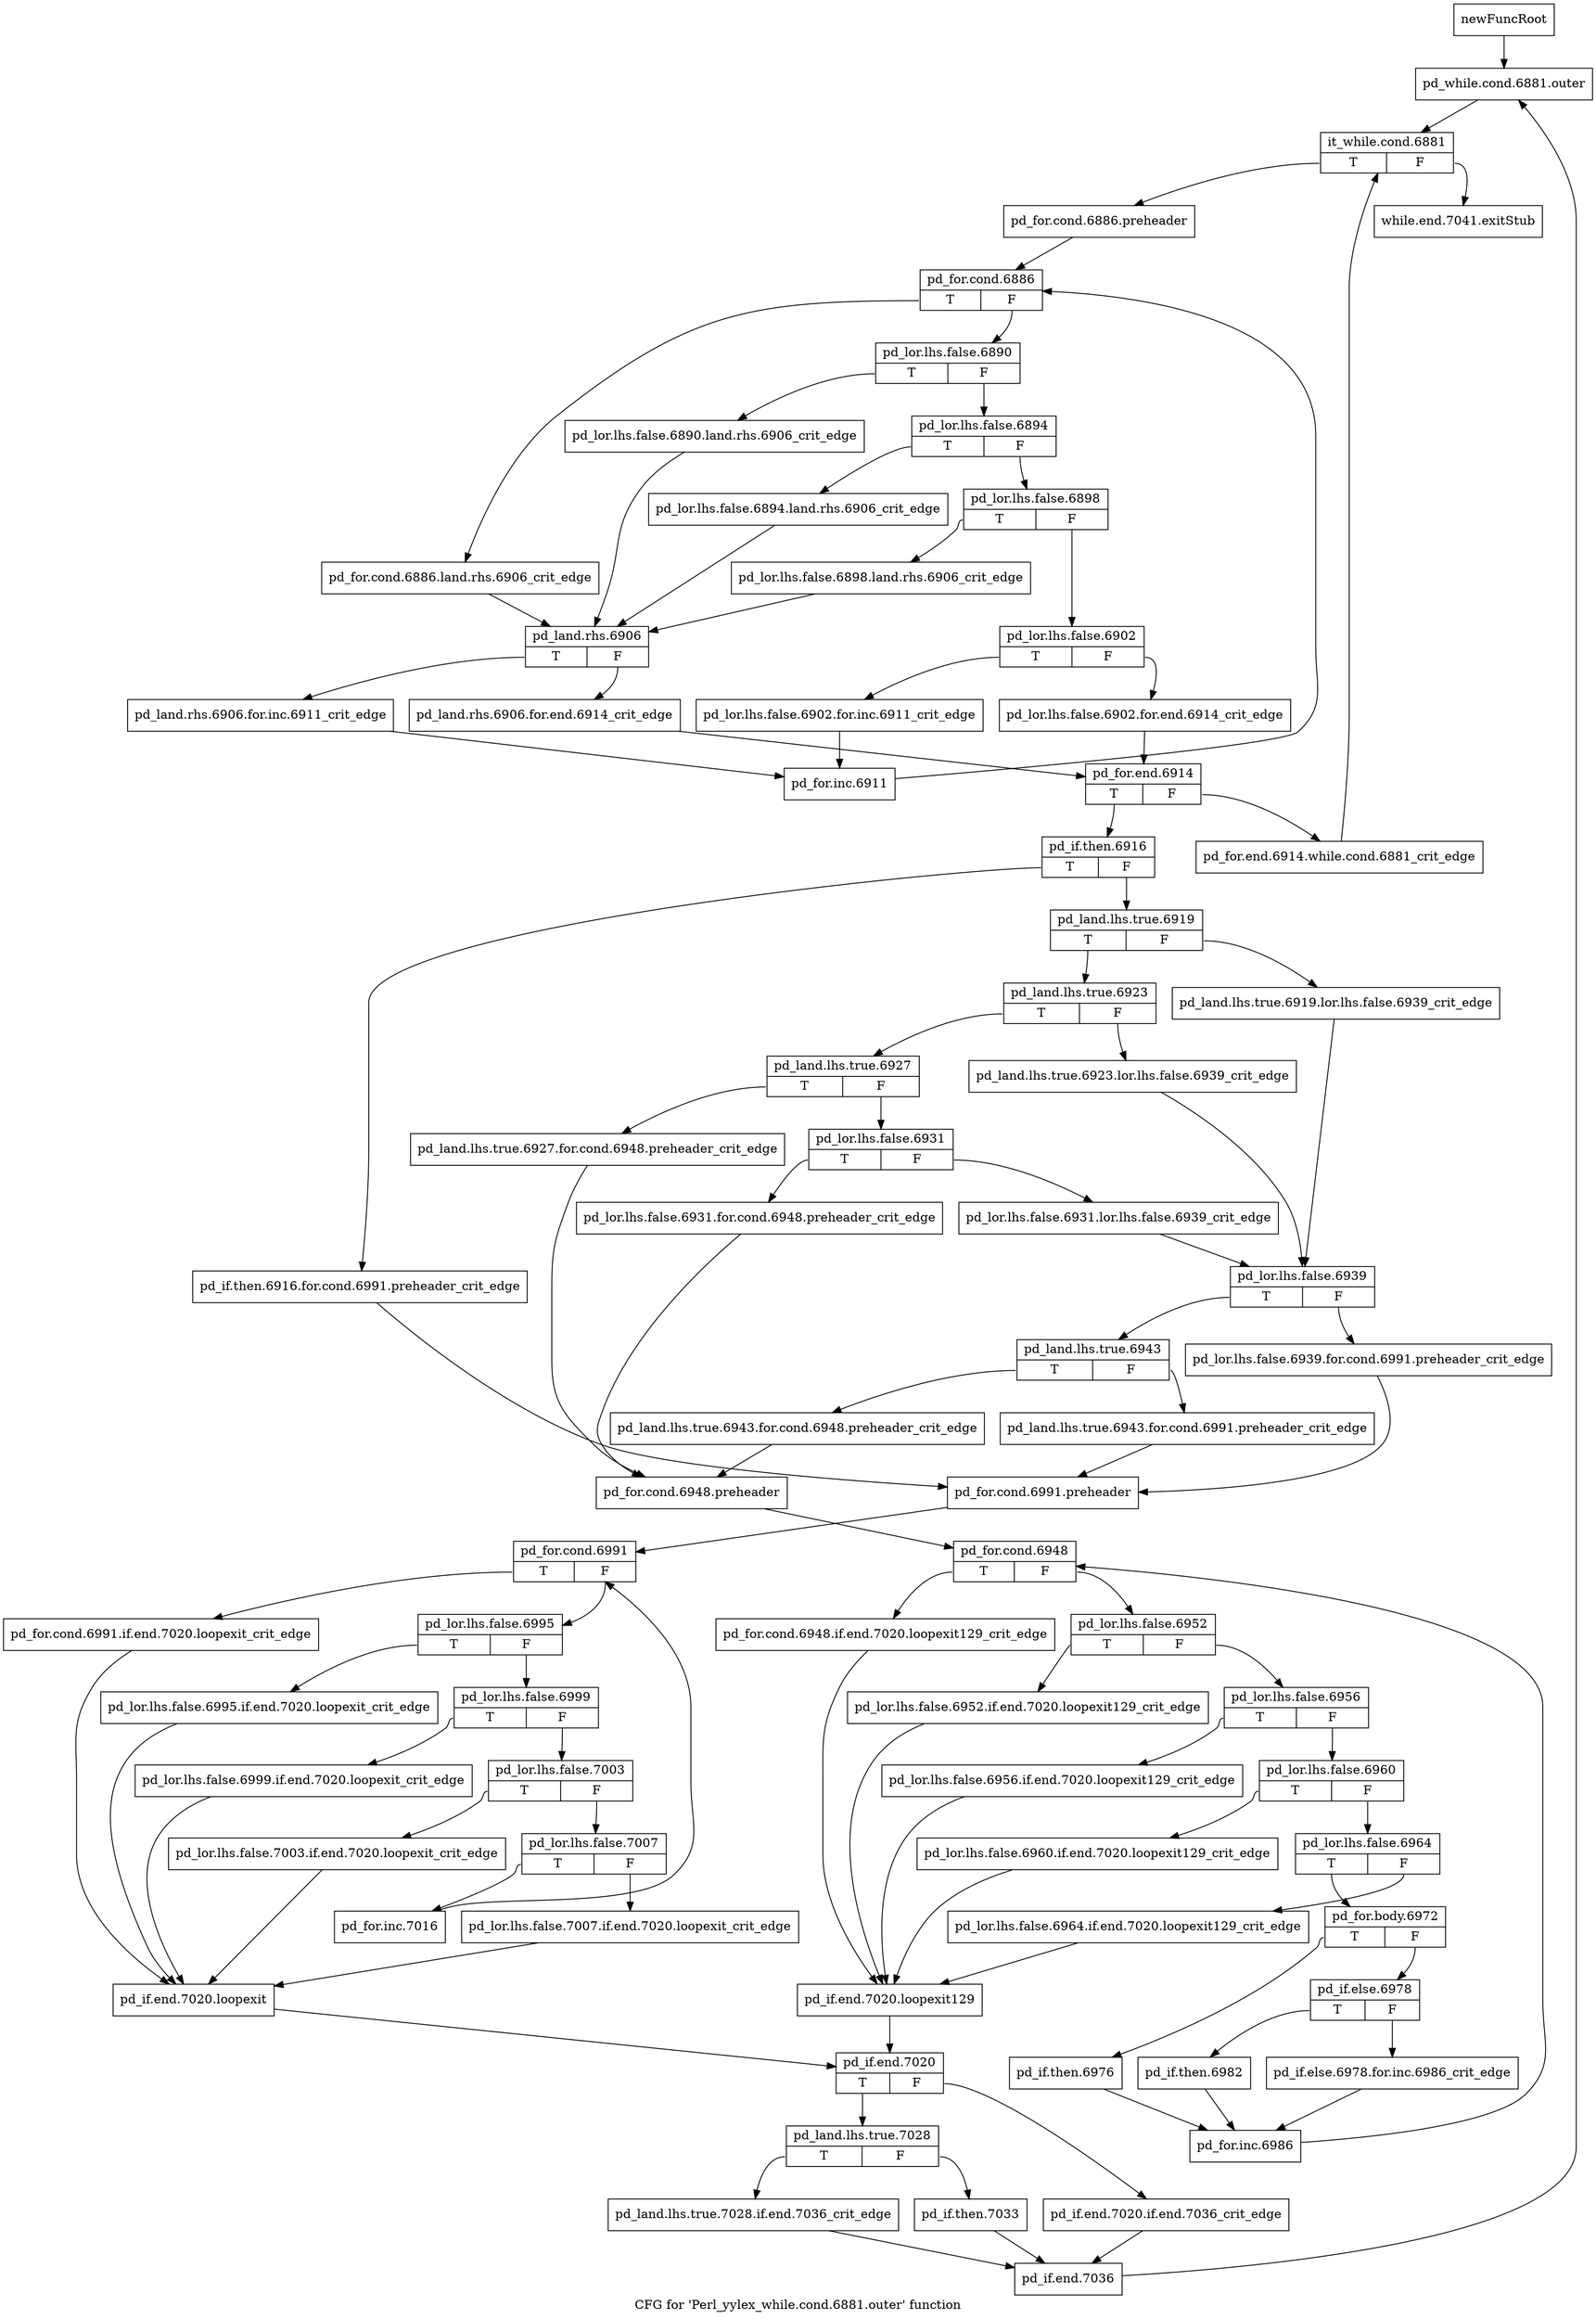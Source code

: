 digraph "CFG for 'Perl_yylex_while.cond.6881.outer' function" {
	label="CFG for 'Perl_yylex_while.cond.6881.outer' function";

	Node0x554c720 [shape=record,label="{newFuncRoot}"];
	Node0x554c720 -> Node0x55513c0;
	Node0x5551370 [shape=record,label="{while.end.7041.exitStub}"];
	Node0x55513c0 [shape=record,label="{pd_while.cond.6881.outer}"];
	Node0x55513c0 -> Node0x5551410;
	Node0x5551410 [shape=record,label="{it_while.cond.6881|{<s0>T|<s1>F}}"];
	Node0x5551410:s0 -> Node0x5551460;
	Node0x5551410:s1 -> Node0x5551370;
	Node0x5551460 [shape=record,label="{pd_for.cond.6886.preheader}"];
	Node0x5551460 -> Node0x55514b0;
	Node0x55514b0 [shape=record,label="{pd_for.cond.6886|{<s0>T|<s1>F}}"];
	Node0x55514b0:s0 -> Node0x55517d0;
	Node0x55514b0:s1 -> Node0x5551500;
	Node0x5551500 [shape=record,label="{pd_lor.lhs.false.6890|{<s0>T|<s1>F}}"];
	Node0x5551500:s0 -> Node0x5551780;
	Node0x5551500:s1 -> Node0x5551550;
	Node0x5551550 [shape=record,label="{pd_lor.lhs.false.6894|{<s0>T|<s1>F}}"];
	Node0x5551550:s0 -> Node0x5551730;
	Node0x5551550:s1 -> Node0x55515a0;
	Node0x55515a0 [shape=record,label="{pd_lor.lhs.false.6898|{<s0>T|<s1>F}}"];
	Node0x55515a0:s0 -> Node0x55516e0;
	Node0x55515a0:s1 -> Node0x55515f0;
	Node0x55515f0 [shape=record,label="{pd_lor.lhs.false.6902|{<s0>T|<s1>F}}"];
	Node0x55515f0:s0 -> Node0x5551690;
	Node0x55515f0:s1 -> Node0x5551640;
	Node0x5551640 [shape=record,label="{pd_lor.lhs.false.6902.for.end.6914_crit_edge}"];
	Node0x5551640 -> Node0x55518c0;
	Node0x5551690 [shape=record,label="{pd_lor.lhs.false.6902.for.inc.6911_crit_edge}"];
	Node0x5551690 -> Node0x5552a40;
	Node0x55516e0 [shape=record,label="{pd_lor.lhs.false.6898.land.rhs.6906_crit_edge}"];
	Node0x55516e0 -> Node0x5551820;
	Node0x5551730 [shape=record,label="{pd_lor.lhs.false.6894.land.rhs.6906_crit_edge}"];
	Node0x5551730 -> Node0x5551820;
	Node0x5551780 [shape=record,label="{pd_lor.lhs.false.6890.land.rhs.6906_crit_edge}"];
	Node0x5551780 -> Node0x5551820;
	Node0x55517d0 [shape=record,label="{pd_for.cond.6886.land.rhs.6906_crit_edge}"];
	Node0x55517d0 -> Node0x5551820;
	Node0x5551820 [shape=record,label="{pd_land.rhs.6906|{<s0>T|<s1>F}}"];
	Node0x5551820:s0 -> Node0x55529f0;
	Node0x5551820:s1 -> Node0x5551870;
	Node0x5551870 [shape=record,label="{pd_land.rhs.6906.for.end.6914_crit_edge}"];
	Node0x5551870 -> Node0x55518c0;
	Node0x55518c0 [shape=record,label="{pd_for.end.6914|{<s0>T|<s1>F}}"];
	Node0x55518c0:s0 -> Node0x5551960;
	Node0x55518c0:s1 -> Node0x5551910;
	Node0x5551910 [shape=record,label="{pd_for.end.6914.while.cond.6881_crit_edge}"];
	Node0x5551910 -> Node0x5551410;
	Node0x5551960 [shape=record,label="{pd_if.then.6916|{<s0>T|<s1>F}}"];
	Node0x5551960:s0 -> Node0x55523b0;
	Node0x5551960:s1 -> Node0x55519b0;
	Node0x55519b0 [shape=record,label="{pd_land.lhs.true.6919|{<s0>T|<s1>F}}"];
	Node0x55519b0:s0 -> Node0x5551a50;
	Node0x55519b0:s1 -> Node0x5551a00;
	Node0x5551a00 [shape=record,label="{pd_land.lhs.true.6919.lor.lhs.false.6939_crit_edge}"];
	Node0x5551a00 -> Node0x5551be0;
	Node0x5551a50 [shape=record,label="{pd_land.lhs.true.6923|{<s0>T|<s1>F}}"];
	Node0x5551a50:s0 -> Node0x5551af0;
	Node0x5551a50:s1 -> Node0x5551aa0;
	Node0x5551aa0 [shape=record,label="{pd_land.lhs.true.6923.lor.lhs.false.6939_crit_edge}"];
	Node0x5551aa0 -> Node0x5551be0;
	Node0x5551af0 [shape=record,label="{pd_land.lhs.true.6927|{<s0>T|<s1>F}}"];
	Node0x5551af0:s0 -> Node0x5551dc0;
	Node0x5551af0:s1 -> Node0x5551b40;
	Node0x5551b40 [shape=record,label="{pd_lor.lhs.false.6931|{<s0>T|<s1>F}}"];
	Node0x5551b40:s0 -> Node0x5551d70;
	Node0x5551b40:s1 -> Node0x5551b90;
	Node0x5551b90 [shape=record,label="{pd_lor.lhs.false.6931.lor.lhs.false.6939_crit_edge}"];
	Node0x5551b90 -> Node0x5551be0;
	Node0x5551be0 [shape=record,label="{pd_lor.lhs.false.6939|{<s0>T|<s1>F}}"];
	Node0x5551be0:s0 -> Node0x5551c80;
	Node0x5551be0:s1 -> Node0x5551c30;
	Node0x5551c30 [shape=record,label="{pd_lor.lhs.false.6939.for.cond.6991.preheader_crit_edge}"];
	Node0x5551c30 -> Node0x5552400;
	Node0x5551c80 [shape=record,label="{pd_land.lhs.true.6943|{<s0>T|<s1>F}}"];
	Node0x5551c80:s0 -> Node0x5551d20;
	Node0x5551c80:s1 -> Node0x5551cd0;
	Node0x5551cd0 [shape=record,label="{pd_land.lhs.true.6943.for.cond.6991.preheader_crit_edge}"];
	Node0x5551cd0 -> Node0x5552400;
	Node0x5551d20 [shape=record,label="{pd_land.lhs.true.6943.for.cond.6948.preheader_crit_edge}"];
	Node0x5551d20 -> Node0x5551e10;
	Node0x5551d70 [shape=record,label="{pd_lor.lhs.false.6931.for.cond.6948.preheader_crit_edge}"];
	Node0x5551d70 -> Node0x5551e10;
	Node0x5551dc0 [shape=record,label="{pd_land.lhs.true.6927.for.cond.6948.preheader_crit_edge}"];
	Node0x5551dc0 -> Node0x5551e10;
	Node0x5551e10 [shape=record,label="{pd_for.cond.6948.preheader}"];
	Node0x5551e10 -> Node0x5551e60;
	Node0x5551e60 [shape=record,label="{pd_for.cond.6948|{<s0>T|<s1>F}}"];
	Node0x5551e60:s0 -> Node0x5552310;
	Node0x5551e60:s1 -> Node0x5551eb0;
	Node0x5551eb0 [shape=record,label="{pd_lor.lhs.false.6952|{<s0>T|<s1>F}}"];
	Node0x5551eb0:s0 -> Node0x55522c0;
	Node0x5551eb0:s1 -> Node0x5551f00;
	Node0x5551f00 [shape=record,label="{pd_lor.lhs.false.6956|{<s0>T|<s1>F}}"];
	Node0x5551f00:s0 -> Node0x5552270;
	Node0x5551f00:s1 -> Node0x5551f50;
	Node0x5551f50 [shape=record,label="{pd_lor.lhs.false.6960|{<s0>T|<s1>F}}"];
	Node0x5551f50:s0 -> Node0x5552220;
	Node0x5551f50:s1 -> Node0x5551fa0;
	Node0x5551fa0 [shape=record,label="{pd_lor.lhs.false.6964|{<s0>T|<s1>F}}"];
	Node0x5551fa0:s0 -> Node0x5552040;
	Node0x5551fa0:s1 -> Node0x5551ff0;
	Node0x5551ff0 [shape=record,label="{pd_lor.lhs.false.6964.if.end.7020.loopexit129_crit_edge}"];
	Node0x5551ff0 -> Node0x5552360;
	Node0x5552040 [shape=record,label="{pd_for.body.6972|{<s0>T|<s1>F}}"];
	Node0x5552040:s0 -> Node0x5552180;
	Node0x5552040:s1 -> Node0x5552090;
	Node0x5552090 [shape=record,label="{pd_if.else.6978|{<s0>T|<s1>F}}"];
	Node0x5552090:s0 -> Node0x5552130;
	Node0x5552090:s1 -> Node0x55520e0;
	Node0x55520e0 [shape=record,label="{pd_if.else.6978.for.inc.6986_crit_edge}"];
	Node0x55520e0 -> Node0x55521d0;
	Node0x5552130 [shape=record,label="{pd_if.then.6982}"];
	Node0x5552130 -> Node0x55521d0;
	Node0x5552180 [shape=record,label="{pd_if.then.6976}"];
	Node0x5552180 -> Node0x55521d0;
	Node0x55521d0 [shape=record,label="{pd_for.inc.6986}"];
	Node0x55521d0 -> Node0x5551e60;
	Node0x5552220 [shape=record,label="{pd_lor.lhs.false.6960.if.end.7020.loopexit129_crit_edge}"];
	Node0x5552220 -> Node0x5552360;
	Node0x5552270 [shape=record,label="{pd_lor.lhs.false.6956.if.end.7020.loopexit129_crit_edge}"];
	Node0x5552270 -> Node0x5552360;
	Node0x55522c0 [shape=record,label="{pd_lor.lhs.false.6952.if.end.7020.loopexit129_crit_edge}"];
	Node0x55522c0 -> Node0x5552360;
	Node0x5552310 [shape=record,label="{pd_for.cond.6948.if.end.7020.loopexit129_crit_edge}"];
	Node0x5552310 -> Node0x5552360;
	Node0x5552360 [shape=record,label="{pd_if.end.7020.loopexit129}"];
	Node0x5552360 -> Node0x5552810;
	Node0x55523b0 [shape=record,label="{pd_if.then.6916.for.cond.6991.preheader_crit_edge}"];
	Node0x55523b0 -> Node0x5552400;
	Node0x5552400 [shape=record,label="{pd_for.cond.6991.preheader}"];
	Node0x5552400 -> Node0x5552450;
	Node0x5552450 [shape=record,label="{pd_for.cond.6991|{<s0>T|<s1>F}}"];
	Node0x5552450:s0 -> Node0x5552770;
	Node0x5552450:s1 -> Node0x55524a0;
	Node0x55524a0 [shape=record,label="{pd_lor.lhs.false.6995|{<s0>T|<s1>F}}"];
	Node0x55524a0:s0 -> Node0x5552720;
	Node0x55524a0:s1 -> Node0x55524f0;
	Node0x55524f0 [shape=record,label="{pd_lor.lhs.false.6999|{<s0>T|<s1>F}}"];
	Node0x55524f0:s0 -> Node0x55526d0;
	Node0x55524f0:s1 -> Node0x5552540;
	Node0x5552540 [shape=record,label="{pd_lor.lhs.false.7003|{<s0>T|<s1>F}}"];
	Node0x5552540:s0 -> Node0x5552680;
	Node0x5552540:s1 -> Node0x5552590;
	Node0x5552590 [shape=record,label="{pd_lor.lhs.false.7007|{<s0>T|<s1>F}}"];
	Node0x5552590:s0 -> Node0x5552630;
	Node0x5552590:s1 -> Node0x55525e0;
	Node0x55525e0 [shape=record,label="{pd_lor.lhs.false.7007.if.end.7020.loopexit_crit_edge}"];
	Node0x55525e0 -> Node0x55527c0;
	Node0x5552630 [shape=record,label="{pd_for.inc.7016}"];
	Node0x5552630 -> Node0x5552450;
	Node0x5552680 [shape=record,label="{pd_lor.lhs.false.7003.if.end.7020.loopexit_crit_edge}"];
	Node0x5552680 -> Node0x55527c0;
	Node0x55526d0 [shape=record,label="{pd_lor.lhs.false.6999.if.end.7020.loopexit_crit_edge}"];
	Node0x55526d0 -> Node0x55527c0;
	Node0x5552720 [shape=record,label="{pd_lor.lhs.false.6995.if.end.7020.loopexit_crit_edge}"];
	Node0x5552720 -> Node0x55527c0;
	Node0x5552770 [shape=record,label="{pd_for.cond.6991.if.end.7020.loopexit_crit_edge}"];
	Node0x5552770 -> Node0x55527c0;
	Node0x55527c0 [shape=record,label="{pd_if.end.7020.loopexit}"];
	Node0x55527c0 -> Node0x5552810;
	Node0x5552810 [shape=record,label="{pd_if.end.7020|{<s0>T|<s1>F}}"];
	Node0x5552810:s0 -> Node0x55528b0;
	Node0x5552810:s1 -> Node0x5552860;
	Node0x5552860 [shape=record,label="{pd_if.end.7020.if.end.7036_crit_edge}"];
	Node0x5552860 -> Node0x55529a0;
	Node0x55528b0 [shape=record,label="{pd_land.lhs.true.7028|{<s0>T|<s1>F}}"];
	Node0x55528b0:s0 -> Node0x5552950;
	Node0x55528b0:s1 -> Node0x5552900;
	Node0x5552900 [shape=record,label="{pd_if.then.7033}"];
	Node0x5552900 -> Node0x55529a0;
	Node0x5552950 [shape=record,label="{pd_land.lhs.true.7028.if.end.7036_crit_edge}"];
	Node0x5552950 -> Node0x55529a0;
	Node0x55529a0 [shape=record,label="{pd_if.end.7036}"];
	Node0x55529a0 -> Node0x55513c0;
	Node0x55529f0 [shape=record,label="{pd_land.rhs.6906.for.inc.6911_crit_edge}"];
	Node0x55529f0 -> Node0x5552a40;
	Node0x5552a40 [shape=record,label="{pd_for.inc.6911}"];
	Node0x5552a40 -> Node0x55514b0;
}
